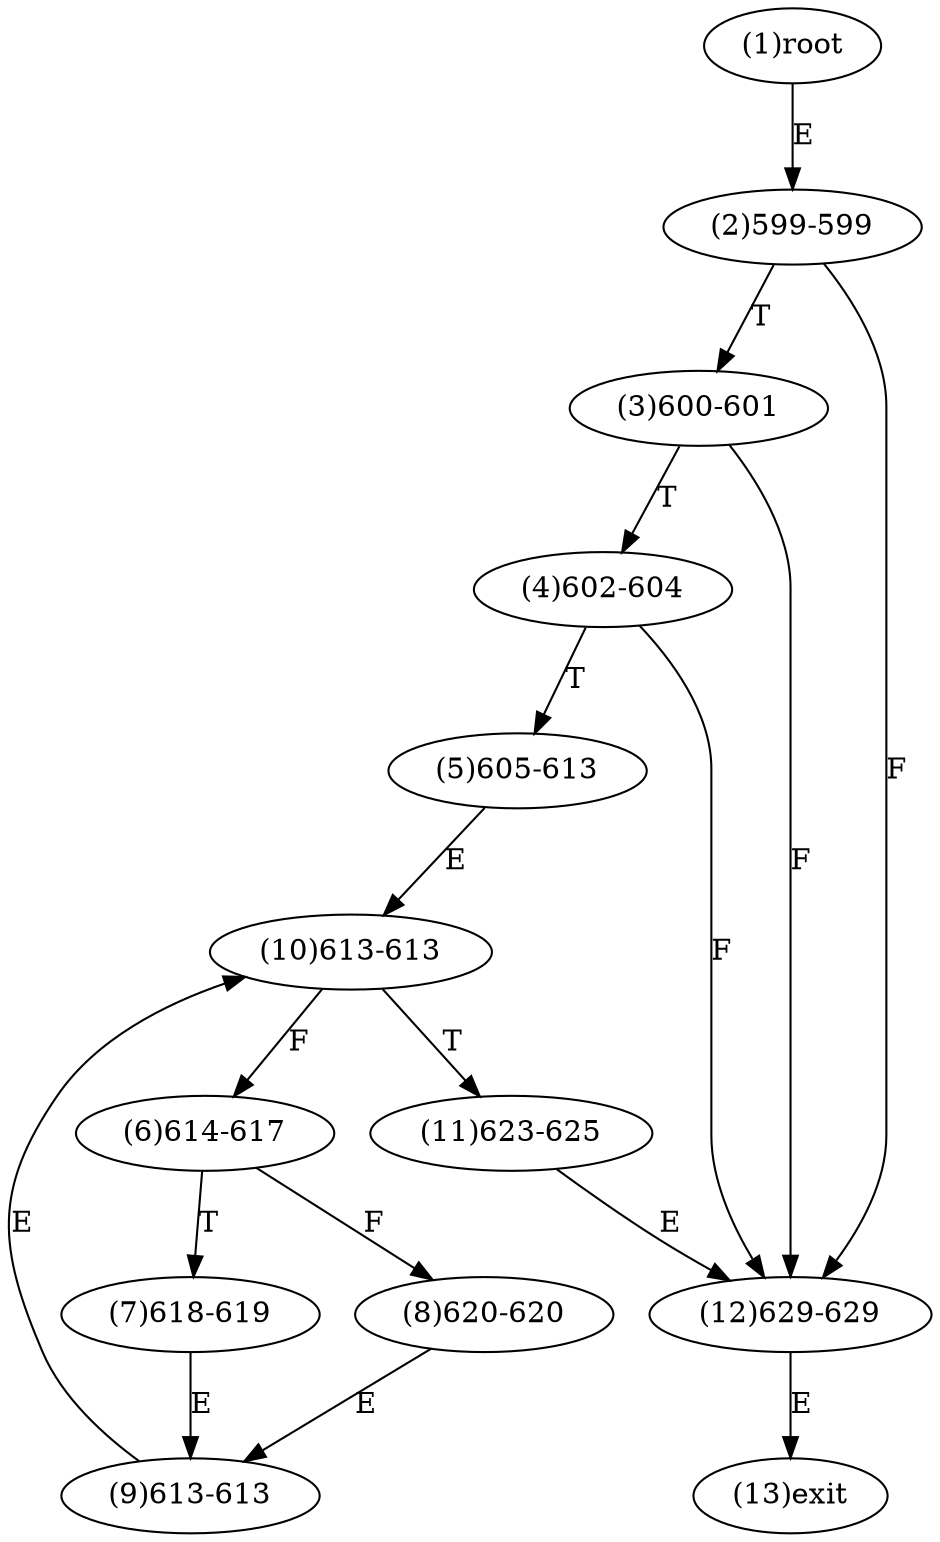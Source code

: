 digraph "" { 
1[ label="(1)root"];
2[ label="(2)599-599"];
3[ label="(3)600-601"];
4[ label="(4)602-604"];
5[ label="(5)605-613"];
6[ label="(6)614-617"];
7[ label="(7)618-619"];
8[ label="(8)620-620"];
9[ label="(9)613-613"];
10[ label="(10)613-613"];
11[ label="(11)623-625"];
12[ label="(12)629-629"];
13[ label="(13)exit"];
1->2[ label="E"];
2->12[ label="F"];
2->3[ label="T"];
3->12[ label="F"];
3->4[ label="T"];
4->12[ label="F"];
4->5[ label="T"];
5->10[ label="E"];
6->8[ label="F"];
6->7[ label="T"];
7->9[ label="E"];
8->9[ label="E"];
9->10[ label="E"];
10->6[ label="F"];
10->11[ label="T"];
11->12[ label="E"];
12->13[ label="E"];
}